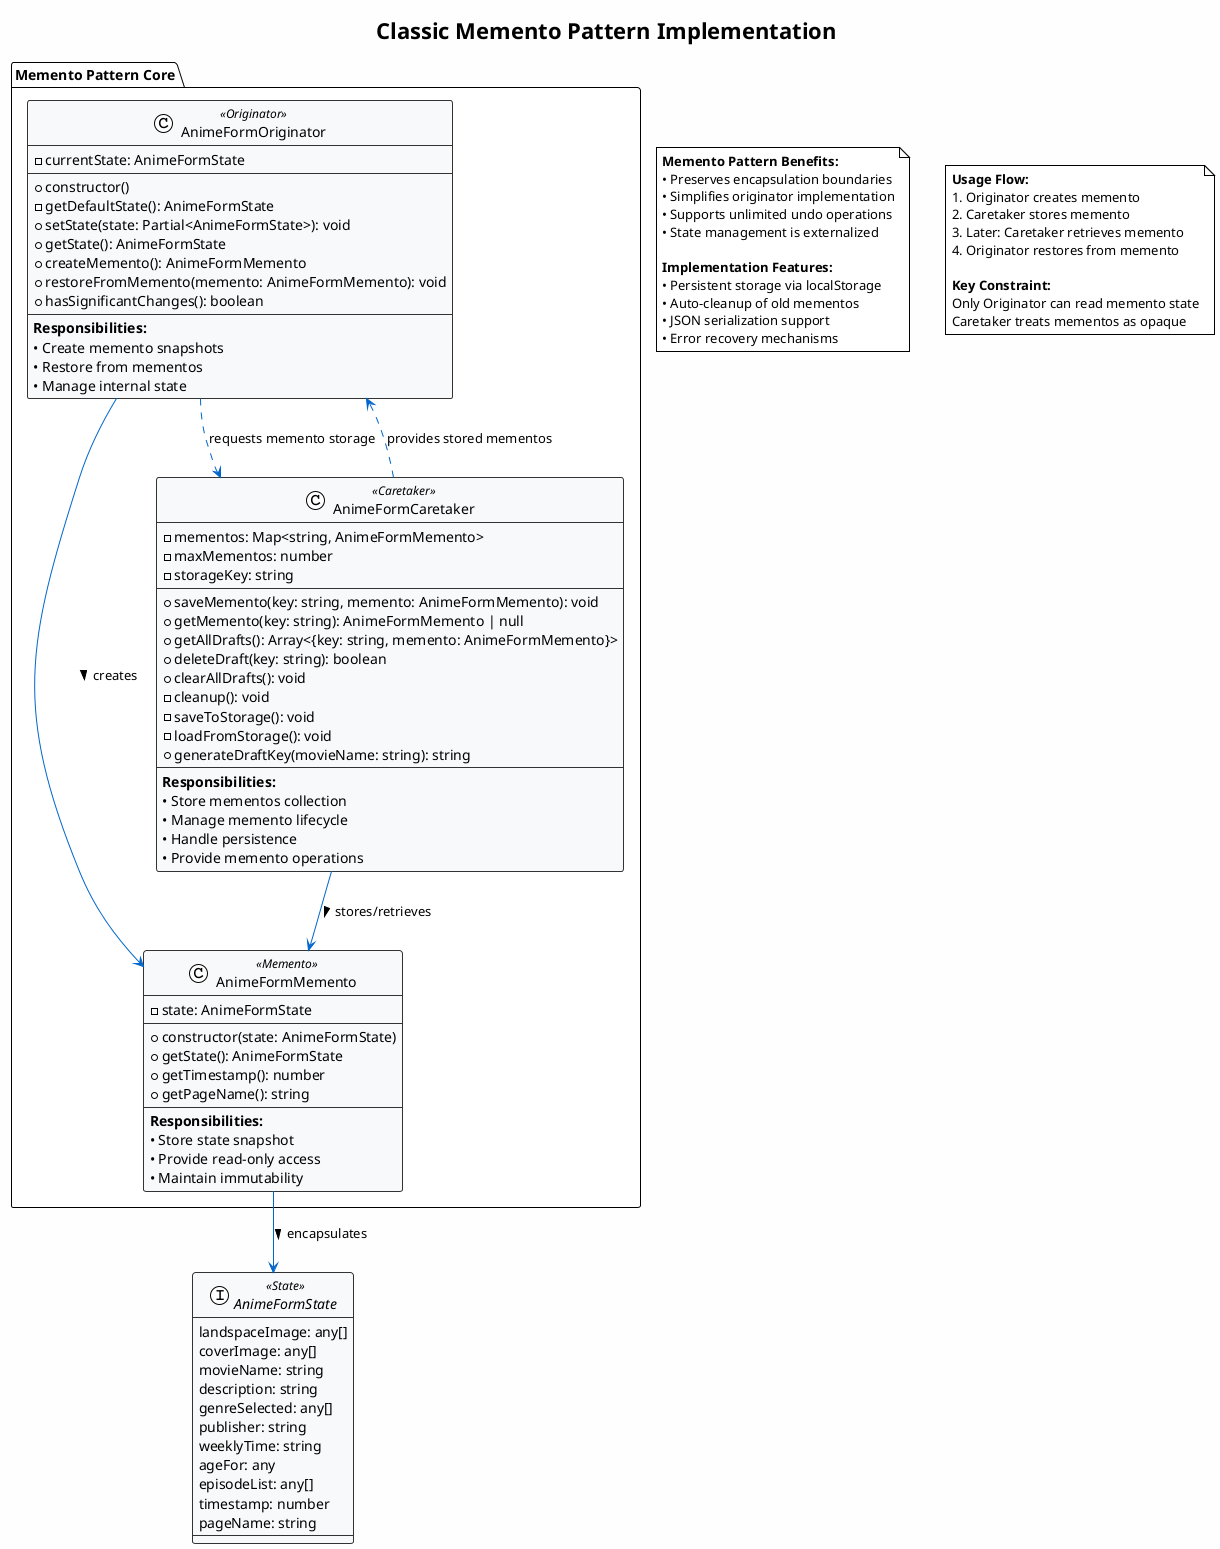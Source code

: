 @startuml MementoPatternClassic
!theme plain
skinparam backgroundColor #FEFEFE
skinparam classBackgroundColor #F8F9FA
skinparam classBorderColor #333333
skinparam arrowColor #0066CC

title Classic Memento Pattern Implementation

package "Memento Pattern Core" {
    
    class AnimeFormMemento <<Memento>> {
        - state: AnimeFormState
        --
        + constructor(state: AnimeFormState)
        + getState(): AnimeFormState
        + getTimestamp(): number
        + getPageName(): string
        --
        **Responsibilities:**
        • Store state snapshot
        • Provide read-only access
        • Maintain immutability
    }

    class AnimeFormOriginator <<Originator>> {
        - currentState: AnimeFormState
        --
        + constructor()
        - getDefaultState(): AnimeFormState
        + setState(state: Partial<AnimeFormState>): void
        + getState(): AnimeFormState
        + createMemento(): AnimeFormMemento
        + restoreFromMemento(memento: AnimeFormMemento): void
        + hasSignificantChanges(): boolean
        --
        **Responsibilities:**
        • Create memento snapshots
        • Restore from mementos
        • Manage internal state
    }

    class AnimeFormCaretaker <<Caretaker>> {
        - mementos: Map<string, AnimeFormMemento>
        - maxMementos: number
        - storageKey: string
        --
        + saveMemento(key: string, memento: AnimeFormMemento): void
        + getMemento(key: string): AnimeFormMemento | null
        + getAllDrafts(): Array<{key: string, memento: AnimeFormMemento}>
        + deleteDraft(key: string): boolean
        + clearAllDrafts(): void
        - cleanup(): void
        - saveToStorage(): void
        - loadFromStorage(): void
        + generateDraftKey(movieName: string): string
        --
        **Responsibilities:**
        • Store mementos collection
        • Manage memento lifecycle
        • Handle persistence
        • Provide memento operations
    }
}

interface AnimeFormState <<State>> {
    landspaceImage: any[]
    coverImage: any[]
    movieName: string
    description: string
    genreSelected: any[]
    publisher: string
    weeklyTime: string
    ageFor: any
    episodeList: any[]
    timestamp: number
    pageName: string
}

' Core Pattern Relationships
AnimeFormOriginator --> AnimeFormMemento : creates >
AnimeFormCaretaker --> AnimeFormMemento : stores/retrieves >
AnimeFormMemento --> AnimeFormState : encapsulates >

' Pattern flow arrows
AnimeFormOriginator ..> AnimeFormCaretaker : requests memento storage
AnimeFormCaretaker ..> AnimeFormOriginator : provides stored mementos

note as PatternNote
**Memento Pattern Benefits:**
• Preserves encapsulation boundaries
• Simplifies originator implementation
• Supports unlimited undo operations
• State management is externalized

**Implementation Features:**
• Persistent storage via localStorage
• Auto-cleanup of old mementos
• JSON serialization support
• Error recovery mechanisms
end note

note as UsageNote
**Usage Flow:**
1. Originator creates memento
2. Caretaker stores memento
3. Later: Caretaker retrieves memento
4. Originator restores from memento

**Key Constraint:**
Only Originator can read memento state
Caretaker treats mementos as opaque
end note

@enduml
